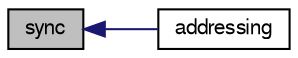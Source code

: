 digraph "sync"
{
  bgcolor="transparent";
  edge [fontname="FreeSans",fontsize="10",labelfontname="FreeSans",labelfontsize="10"];
  node [fontname="FreeSans",fontsize="10",shape=record];
  rankdir="LR";
  Node2922 [label="sync",height=0.2,width=0.4,color="black", fillcolor="grey75", style="filled", fontcolor="black"];
  Node2922 -> Node2923 [dir="back",color="midnightblue",fontsize="10",style="solid",fontname="FreeSans"];
  Node2923 [label="addressing",height=0.2,width=0.4,color="black",URL="$a25442.html#a0bf8bcecc8279e0a63064911f18a6103"];
}
